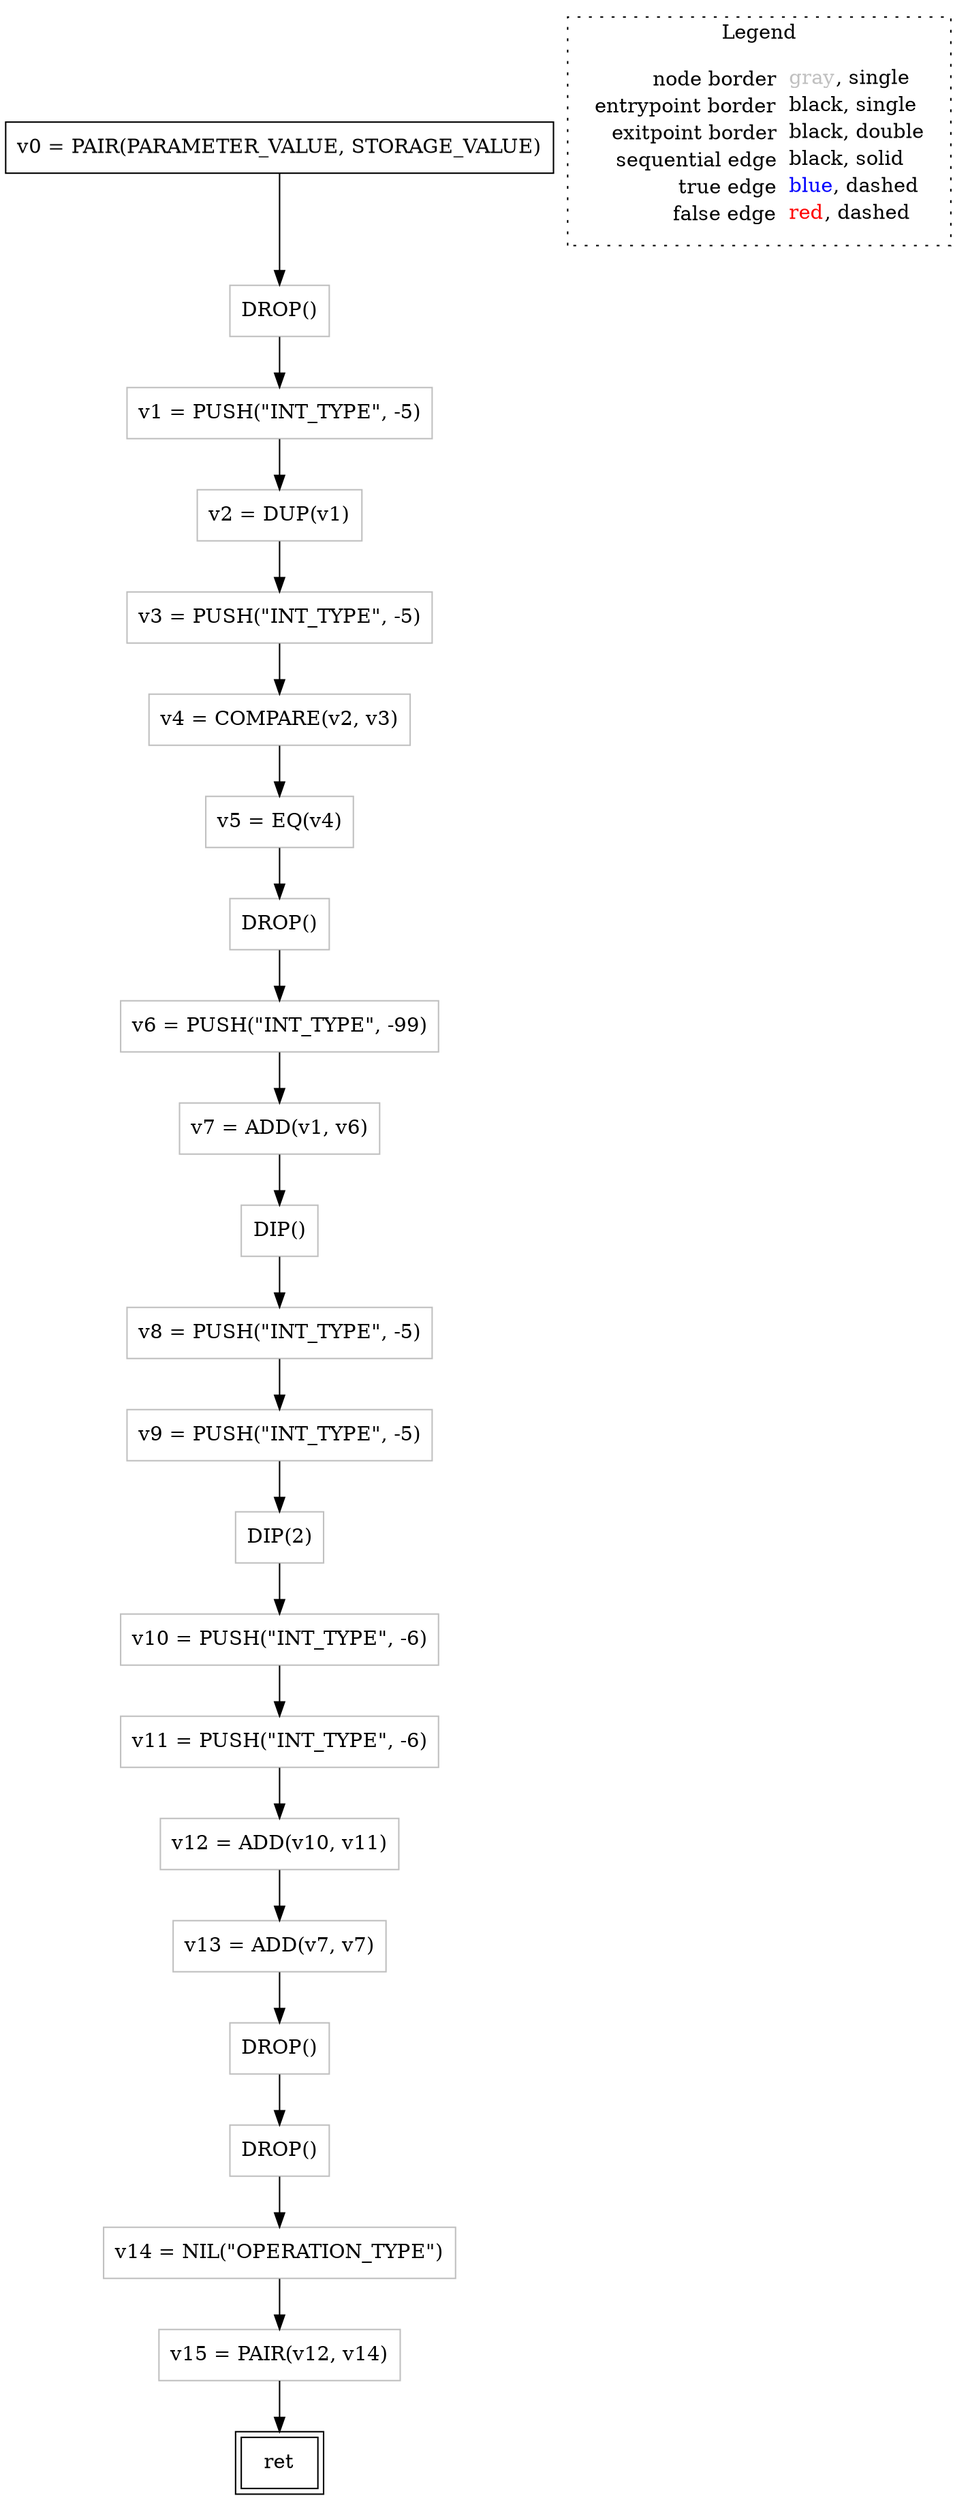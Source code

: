 digraph {
	"node0" [shape="rect",color="black",label=<v0 = PAIR(PARAMETER_VALUE, STORAGE_VALUE)>];
	"node1" [shape="rect",color="gray",label=<v7 = ADD(v1, v6)>];
	"node2" [shape="rect",color="gray",label=<v1 = PUSH(&quot;INT_TYPE&quot;, -5)>];
	"node3" [shape="rect",color="gray",label=<DROP()>];
	"node4" [shape="rect",color="gray",label=<v2 = DUP(v1)>];
	"node5" [shape="rect",color="gray",label=<v13 = ADD(v7, v7)>];
	"node6" [shape="rect",color="gray",label=<DROP()>];
	"node7" [shape="rect",color="gray",label=<DIP(2)>];
	"node8" [shape="rect",color="gray",label=<DIP()>];
	"node9" [shape="rect",color="gray",label=<v14 = NIL(&quot;OPERATION_TYPE&quot;)>];
	"node10" [shape="rect",color="gray",label=<DROP()>];
	"node11" [shape="rect",color="gray",label=<v10 = PUSH(&quot;INT_TYPE&quot;, -6)>];
	"node12" [shape="rect",color="gray",label=<v8 = PUSH(&quot;INT_TYPE&quot;, -5)>];
	"node13" [shape="rect",color="gray",label=<v12 = ADD(v10, v11)>];
	"node14" [shape="rect",color="gray",label=<v4 = COMPARE(v2, v3)>];
	"node15" [shape="rect",color="gray",label=<v3 = PUSH(&quot;INT_TYPE&quot;, -5)>];
	"node16" [shape="rect",color="gray",label=<v9 = PUSH(&quot;INT_TYPE&quot;, -5)>];
	"node17" [shape="rect",color="gray",label=<v15 = PAIR(v12, v14)>];
	"node18" [shape="rect",color="black",peripheries="2",label=<ret>];
	"node19" [shape="rect",color="gray",label=<v6 = PUSH(&quot;INT_TYPE&quot;, -99)>];
	"node20" [shape="rect",color="gray",label=<v5 = EQ(v4)>];
	"node21" [shape="rect",color="gray",label=<v11 = PUSH(&quot;INT_TYPE&quot;, -6)>];
	"node22" [shape="rect",color="gray",label=<DROP()>];
	"node1" -> "node8" [color="black"];
	"node2" -> "node4" [color="black"];
	"node3" -> "node19" [color="black"];
	"node4" -> "node15" [color="black"];
	"node5" -> "node6" [color="black"];
	"node6" -> "node10" [color="black"];
	"node7" -> "node11" [color="black"];
	"node8" -> "node12" [color="black"];
	"node9" -> "node17" [color="black"];
	"node10" -> "node9" [color="black"];
	"node11" -> "node21" [color="black"];
	"node12" -> "node16" [color="black"];
	"node13" -> "node5" [color="black"];
	"node14" -> "node20" [color="black"];
	"node15" -> "node14" [color="black"];
	"node16" -> "node7" [color="black"];
	"node17" -> "node18" [color="black"];
	"node19" -> "node1" [color="black"];
	"node20" -> "node3" [color="black"];
	"node21" -> "node13" [color="black"];
	"node22" -> "node2" [color="black"];
	"node0" -> "node22" [color="black"];
subgraph cluster_legend {
	label="Legend";
	style=dotted;
	node [shape=plaintext];
	"legend" [label=<<table border="0" cellpadding="2" cellspacing="0" cellborder="0"><tr><td align="right">node border&nbsp;</td><td align="left"><font color="gray">gray</font>, single</td></tr><tr><td align="right">entrypoint border&nbsp;</td><td align="left"><font color="black">black</font>, single</td></tr><tr><td align="right">exitpoint border&nbsp;</td><td align="left"><font color="black">black</font>, double</td></tr><tr><td align="right">sequential edge&nbsp;</td><td align="left"><font color="black">black</font>, solid</td></tr><tr><td align="right">true edge&nbsp;</td><td align="left"><font color="blue">blue</font>, dashed</td></tr><tr><td align="right">false edge&nbsp;</td><td align="left"><font color="red">red</font>, dashed</td></tr></table>>];
}

}
